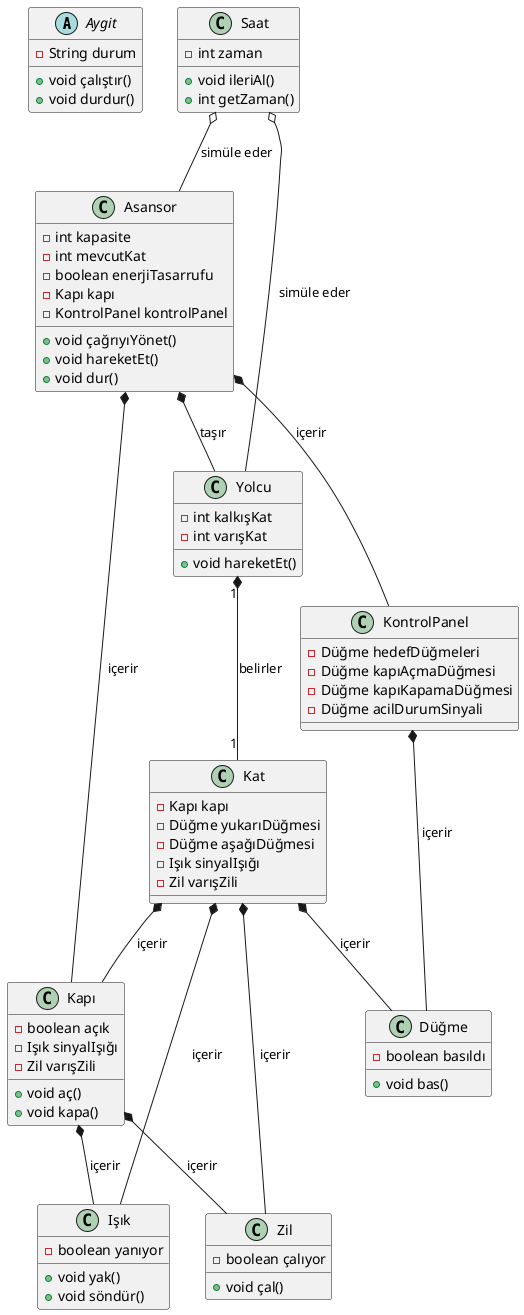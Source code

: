@startuml

' Soyut sınıf: Aygıt
abstract class Aygit {
    - String durum
    + void çalıştır()
    + void durdur()
}

' Asansör sınıfı
class Asansor {
    - int kapasite
    - int mevcutKat
    - boolean enerjiTasarrufu
    - Kapı kapı
    - KontrolPanel kontrolPanel
    + void çağrıyıYönet()
    + void hareketEt()
    + void dur()
}

' Kapı sınıfı
class Kapı {
    - boolean açık
    - Işık sinyalIşığı
    - Zil varışZili
    + void aç()
    + void kapa()
}

' KontrolPanel sınıfı
class KontrolPanel {
    - Düğme hedefDüğmeleri
    - Düğme kapıAçmaDüğmesi
    - Düğme kapıKapamaDüğmesi
    - Düğme acilDurumSinyali
}

' Işık sınıfı
class Işık {
    - boolean yanıyor
    + void yak()
    + void söndür()
}

' Zil sınıfı
class Zil {
    - boolean çalıyor
    + void çal()
}

' Düğme sınıfı
class Düğme {
    - boolean basıldı
    + void bas()
}

' Kat sınıfı
class Kat {
    - Kapı kapı
    - Düğme yukarıDüğmesi
    - Düğme aşağıDüğmesi
    - Işık sinyalIşığı
    - Zil varışZili
}

' Saat sınıfı
class Saat {
    - int zaman
    + void ileriAl()
    + int getZaman()
}

' Yolcu sınıfı
class Yolcu {
    - int kalkışKat
    - int varışKat
    + void hareketEt()
}

' İlişkiler
Asansor *-- Kapı : içerir
Asansor *-- KontrolPanel : içerir
Kapı *-- Işık : içerir
Kapı *-- Zil : içerir
KontrolPanel *-- Düğme : içerir
Kat *-- Kapı : içerir
Kat *-- Düğme : içerir
Kat *-- Işık : içerir
Kat *-- Zil : içerir
Saat o-- Asansor : simüle eder
Saat o-- Yolcu : simüle eder
Asansor *-- Yolcu : taşır
Yolcu "1" *-- "1" Kat : belirler

@enduml

